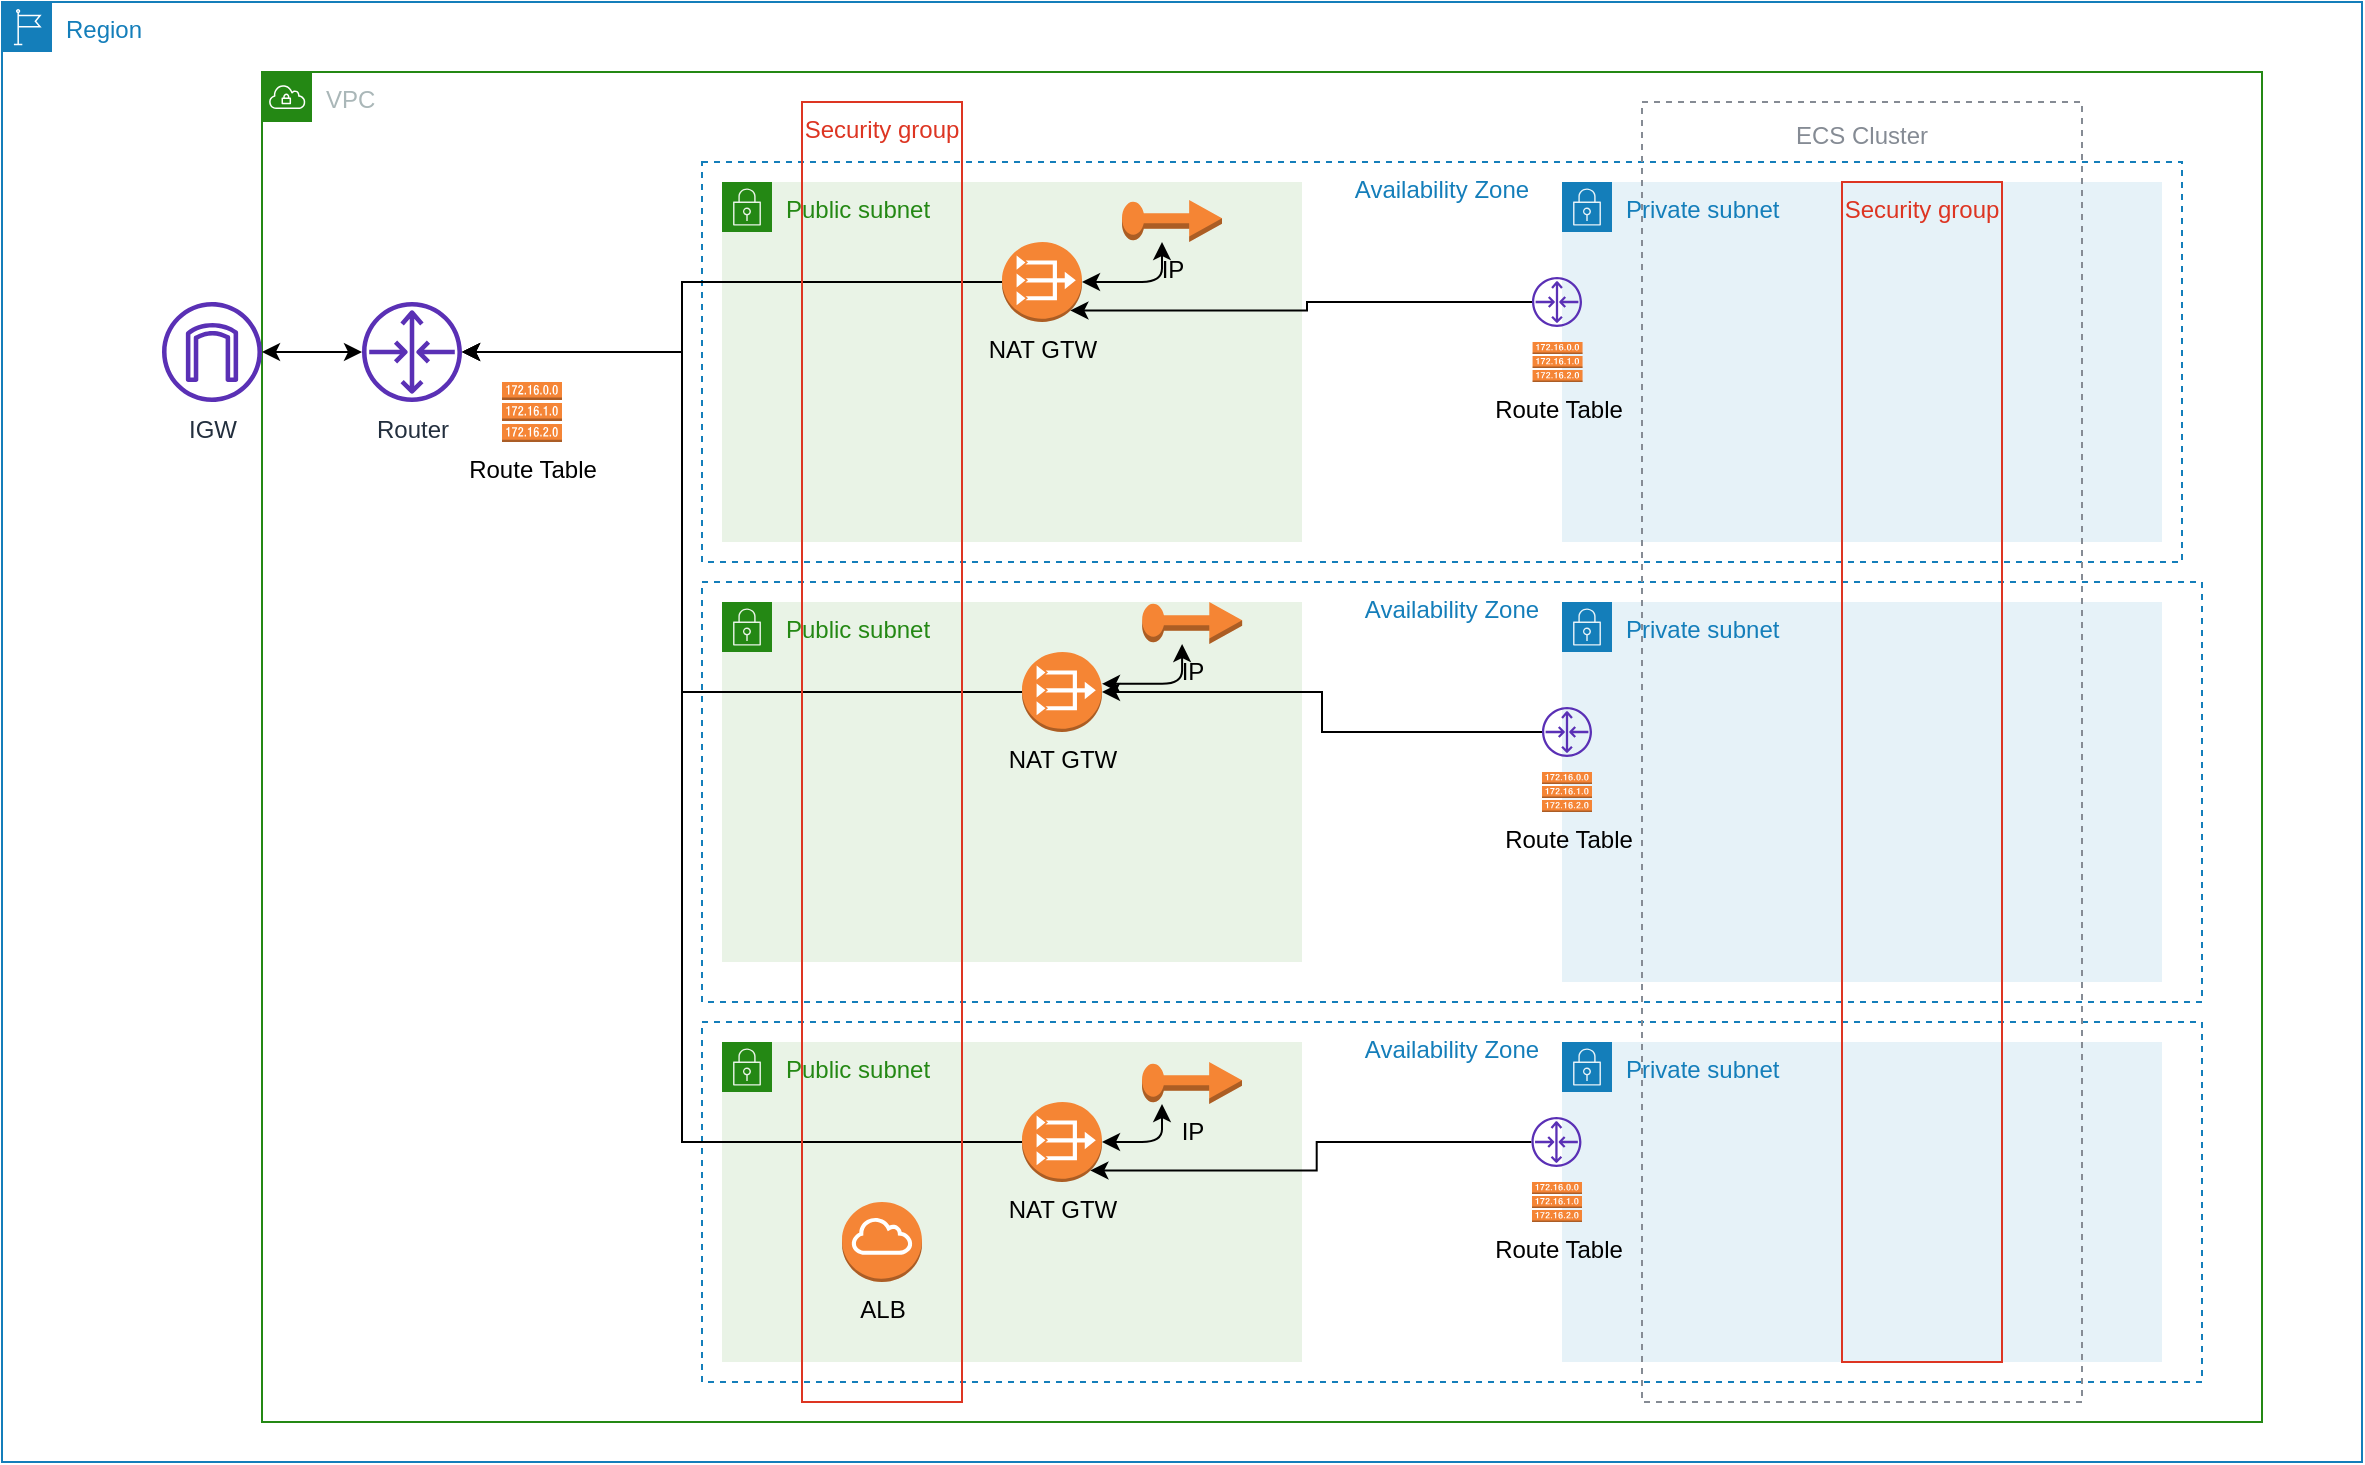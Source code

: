 <mxfile version="12.5.3" type="device"><diagram id="FjJtMdxkOyUrOTDVEdk5" name="Page-1"><mxGraphModel dx="1385" dy="685" grid="1" gridSize="10" guides="1" tooltips="1" connect="1" arrows="1" fold="1" page="1" pageScale="1" pageWidth="850" pageHeight="1100" math="0" shadow="0"><root><mxCell id="0"/><mxCell id="1" parent="0"/><mxCell id="QvEk_dxjQboPexSHTVp_-1" value="Region" style="points=[[0,0],[0.25,0],[0.5,0],[0.75,0],[1,0],[1,0.25],[1,0.5],[1,0.75],[1,1],[0.75,1],[0.5,1],[0.25,1],[0,1],[0,0.75],[0,0.5],[0,0.25]];outlineConnect=0;gradientColor=none;html=1;whiteSpace=wrap;fontSize=12;fontStyle=0;shape=mxgraph.aws4.group;grIcon=mxgraph.aws4.group_region;strokeColor=#147EBA;fillColor=none;verticalAlign=top;align=left;spacingLeft=30;fontColor=#147EBA;dashed=0;" vertex="1" parent="1"><mxGeometry x="200" y="150" width="1180" height="730" as="geometry"/></mxCell><mxCell id="QvEk_dxjQboPexSHTVp_-4" value="VPC" style="points=[[0,0],[0.25,0],[0.5,0],[0.75,0],[1,0],[1,0.25],[1,0.5],[1,0.75],[1,1],[0.75,1],[0.5,1],[0.25,1],[0,1],[0,0.75],[0,0.5],[0,0.25]];outlineConnect=0;gradientColor=none;html=1;whiteSpace=wrap;fontSize=12;fontStyle=0;shape=mxgraph.aws4.group;grIcon=mxgraph.aws4.group_vpc;strokeColor=#248814;fillColor=none;verticalAlign=top;align=left;spacingLeft=30;fontColor=#AAB7B8;dashed=0;" vertex="1" parent="1"><mxGeometry x="330" y="185" width="1000" height="675" as="geometry"/></mxCell><mxCell id="QvEk_dxjQboPexSHTVp_-7" value="IGW" style="outlineConnect=0;fontColor=#232F3E;gradientColor=none;fillColor=#5A30B5;strokeColor=none;dashed=0;verticalLabelPosition=bottom;verticalAlign=top;align=center;html=1;fontSize=12;fontStyle=0;aspect=fixed;pointerEvents=1;shape=mxgraph.aws4.internet_gateway;" vertex="1" parent="1"><mxGeometry x="280" y="300" width="50" height="50" as="geometry"/></mxCell><mxCell id="QvEk_dxjQboPexSHTVp_-8" value="Availability Zone" style="fillColor=none;strokeColor=#147EBA;dashed=1;verticalAlign=top;fontStyle=0;fontColor=#147EBA;" vertex="1" parent="1"><mxGeometry x="550" y="230" width="740" height="200" as="geometry"/></mxCell><mxCell id="QvEk_dxjQboPexSHTVp_-9" value="Availability Zone" style="fillColor=none;strokeColor=#147EBA;dashed=1;verticalAlign=top;fontStyle=0;fontColor=#147EBA;" vertex="1" parent="1"><mxGeometry x="550" y="440" width="750" height="210" as="geometry"/></mxCell><mxCell id="QvEk_dxjQboPexSHTVp_-10" value="Availability Zone" style="fillColor=none;strokeColor=#147EBA;dashed=1;verticalAlign=top;fontStyle=0;fontColor=#147EBA;" vertex="1" parent="1"><mxGeometry x="550" y="660" width="750" height="180" as="geometry"/></mxCell><mxCell id="QvEk_dxjQboPexSHTVp_-11" value="Public subnet" style="points=[[0,0],[0.25,0],[0.5,0],[0.75,0],[1,0],[1,0.25],[1,0.5],[1,0.75],[1,1],[0.75,1],[0.5,1],[0.25,1],[0,1],[0,0.75],[0,0.5],[0,0.25]];outlineConnect=0;gradientColor=none;html=1;whiteSpace=wrap;fontSize=12;fontStyle=0;shape=mxgraph.aws4.group;grIcon=mxgraph.aws4.group_security_group;grStroke=0;strokeColor=#248814;fillColor=#E9F3E6;verticalAlign=top;align=left;spacingLeft=30;fontColor=#248814;dashed=0;" vertex="1" parent="1"><mxGeometry x="560" y="240" width="290" height="180" as="geometry"/></mxCell><mxCell id="QvEk_dxjQboPexSHTVp_-12" value="Public subnet" style="points=[[0,0],[0.25,0],[0.5,0],[0.75,0],[1,0],[1,0.25],[1,0.5],[1,0.75],[1,1],[0.75,1],[0.5,1],[0.25,1],[0,1],[0,0.75],[0,0.5],[0,0.25]];outlineConnect=0;gradientColor=none;html=1;whiteSpace=wrap;fontSize=12;fontStyle=0;shape=mxgraph.aws4.group;grIcon=mxgraph.aws4.group_security_group;grStroke=0;strokeColor=#248814;fillColor=#E9F3E6;verticalAlign=top;align=left;spacingLeft=30;fontColor=#248814;dashed=0;" vertex="1" parent="1"><mxGeometry x="560" y="450" width="290" height="180" as="geometry"/></mxCell><mxCell id="QvEk_dxjQboPexSHTVp_-13" value="Public subnet" style="points=[[0,0],[0.25,0],[0.5,0],[0.75,0],[1,0],[1,0.25],[1,0.5],[1,0.75],[1,1],[0.75,1],[0.5,1],[0.25,1],[0,1],[0,0.75],[0,0.5],[0,0.25]];outlineConnect=0;gradientColor=none;html=1;whiteSpace=wrap;fontSize=12;fontStyle=0;shape=mxgraph.aws4.group;grIcon=mxgraph.aws4.group_security_group;grStroke=0;strokeColor=#248814;fillColor=#E9F3E6;verticalAlign=top;align=left;spacingLeft=30;fontColor=#248814;dashed=0;" vertex="1" parent="1"><mxGeometry x="560" y="670" width="290" height="160" as="geometry"/></mxCell><mxCell id="QvEk_dxjQboPexSHTVp_-14" value="Private subnet" style="points=[[0,0],[0.25,0],[0.5,0],[0.75,0],[1,0],[1,0.25],[1,0.5],[1,0.75],[1,1],[0.75,1],[0.5,1],[0.25,1],[0,1],[0,0.75],[0,0.5],[0,0.25]];outlineConnect=0;gradientColor=none;html=1;whiteSpace=wrap;fontSize=12;fontStyle=0;shape=mxgraph.aws4.group;grIcon=mxgraph.aws4.group_security_group;grStroke=0;strokeColor=#147EBA;fillColor=#E6F2F8;verticalAlign=top;align=left;spacingLeft=30;fontColor=#147EBA;dashed=0;" vertex="1" parent="1"><mxGeometry x="980" y="240" width="300" height="180" as="geometry"/></mxCell><mxCell id="QvEk_dxjQboPexSHTVp_-15" value="Private subnet" style="points=[[0,0],[0.25,0],[0.5,0],[0.75,0],[1,0],[1,0.25],[1,0.5],[1,0.75],[1,1],[0.75,1],[0.5,1],[0.25,1],[0,1],[0,0.75],[0,0.5],[0,0.25]];outlineConnect=0;gradientColor=none;html=1;whiteSpace=wrap;fontSize=12;fontStyle=0;shape=mxgraph.aws4.group;grIcon=mxgraph.aws4.group_security_group;grStroke=0;strokeColor=#147EBA;fillColor=#E6F2F8;verticalAlign=top;align=left;spacingLeft=30;fontColor=#147EBA;dashed=0;" vertex="1" parent="1"><mxGeometry x="980" y="450" width="300" height="190" as="geometry"/></mxCell><mxCell id="QvEk_dxjQboPexSHTVp_-16" value="Private subnet" style="points=[[0,0],[0.25,0],[0.5,0],[0.75,0],[1,0],[1,0.25],[1,0.5],[1,0.75],[1,1],[0.75,1],[0.5,1],[0.25,1],[0,1],[0,0.75],[0,0.5],[0,0.25]];outlineConnect=0;gradientColor=none;html=1;whiteSpace=wrap;fontSize=12;fontStyle=0;shape=mxgraph.aws4.group;grIcon=mxgraph.aws4.group_security_group;grStroke=0;strokeColor=#147EBA;fillColor=#E6F2F8;verticalAlign=top;align=left;spacingLeft=30;fontColor=#147EBA;dashed=0;" vertex="1" parent="1"><mxGeometry x="980" y="670" width="300" height="160" as="geometry"/></mxCell><mxCell id="QvEk_dxjQboPexSHTVp_-59" style="edgeStyle=orthogonalEdgeStyle;rounded=0;orthogonalLoop=1;jettySize=auto;html=1;" edge="1" parent="1" source="QvEk_dxjQboPexSHTVp_-17" target="QvEk_dxjQboPexSHTVp_-33"><mxGeometry relative="1" as="geometry"><Array as="points"><mxPoint x="540" y="290"/><mxPoint x="540" y="325"/></Array></mxGeometry></mxCell><mxCell id="QvEk_dxjQboPexSHTVp_-17" value="NAT GTW" style="outlineConnect=0;dashed=0;verticalLabelPosition=bottom;verticalAlign=top;align=center;html=1;shape=mxgraph.aws3.vpc_nat_gateway;fillColor=#F58534;gradientColor=none;" vertex="1" parent="1"><mxGeometry x="700" y="270" width="40" height="40" as="geometry"/></mxCell><mxCell id="QvEk_dxjQboPexSHTVp_-60" style="edgeStyle=orthogonalEdgeStyle;rounded=0;orthogonalLoop=1;jettySize=auto;html=1;" edge="1" parent="1" source="QvEk_dxjQboPexSHTVp_-18" target="QvEk_dxjQboPexSHTVp_-33"><mxGeometry relative="1" as="geometry"><Array as="points"><mxPoint x="540" y="495"/><mxPoint x="540" y="325"/></Array></mxGeometry></mxCell><mxCell id="QvEk_dxjQboPexSHTVp_-18" value="NAT GTW" style="outlineConnect=0;dashed=0;verticalLabelPosition=bottom;verticalAlign=top;align=center;html=1;shape=mxgraph.aws3.vpc_nat_gateway;fillColor=#F58534;gradientColor=none;" vertex="1" parent="1"><mxGeometry x="710" y="475" width="40" height="40" as="geometry"/></mxCell><mxCell id="QvEk_dxjQboPexSHTVp_-61" style="edgeStyle=orthogonalEdgeStyle;rounded=0;orthogonalLoop=1;jettySize=auto;html=1;" edge="1" parent="1" source="QvEk_dxjQboPexSHTVp_-20" target="QvEk_dxjQboPexSHTVp_-33"><mxGeometry relative="1" as="geometry"><Array as="points"><mxPoint x="540" y="720"/><mxPoint x="540" y="325"/></Array></mxGeometry></mxCell><mxCell id="QvEk_dxjQboPexSHTVp_-20" value="NAT GTW" style="outlineConnect=0;dashed=0;verticalLabelPosition=bottom;verticalAlign=top;align=center;html=1;shape=mxgraph.aws3.vpc_nat_gateway;fillColor=#F58534;gradientColor=none;" vertex="1" parent="1"><mxGeometry x="710" y="700" width="40" height="40" as="geometry"/></mxCell><mxCell id="QvEk_dxjQboPexSHTVp_-24" value="" style="endArrow=classic;startArrow=classic;html=1;edgeStyle=orthogonalEdgeStyle;" edge="1" parent="1" source="QvEk_dxjQboPexSHTVp_-33" target="QvEk_dxjQboPexSHTVp_-7"><mxGeometry width="50" height="50" relative="1" as="geometry"><mxPoint x="740" y="607" as="sourcePoint"/><mxPoint x="330" y="492" as="targetPoint"/><Array as="points"/></mxGeometry></mxCell><mxCell id="QvEk_dxjQboPexSHTVp_-25" value="IP" style="outlineConnect=0;dashed=0;verticalLabelPosition=bottom;verticalAlign=top;align=center;html=1;shape=mxgraph.aws3.elastic_ip;fillColor=#F58534;gradientColor=none;" vertex="1" parent="1"><mxGeometry x="760" y="249" width="50" height="21" as="geometry"/></mxCell><mxCell id="QvEk_dxjQboPexSHTVp_-27" value="" style="endArrow=classic;startArrow=classic;html=1;entryX=1;entryY=0.5;entryDx=0;entryDy=0;entryPerimeter=0;edgeStyle=orthogonalEdgeStyle;" edge="1" parent="1" source="QvEk_dxjQboPexSHTVp_-25" target="QvEk_dxjQboPexSHTVp_-17"><mxGeometry width="50" height="50" relative="1" as="geometry"><mxPoint x="200" y="810" as="sourcePoint"/><mxPoint x="250" y="760" as="targetPoint"/><Array as="points"><mxPoint x="780" y="290"/></Array></mxGeometry></mxCell><mxCell id="QvEk_dxjQboPexSHTVp_-28" value="IP" style="outlineConnect=0;dashed=0;verticalLabelPosition=bottom;verticalAlign=top;align=center;html=1;shape=mxgraph.aws3.elastic_ip;fillColor=#F58534;gradientColor=none;" vertex="1" parent="1"><mxGeometry x="770.07" y="450" width="50" height="21" as="geometry"/></mxCell><mxCell id="QvEk_dxjQboPexSHTVp_-29" value="" style="endArrow=classic;startArrow=classic;html=1;entryX=1;entryY=0.5;entryDx=0;entryDy=0;entryPerimeter=0;edgeStyle=orthogonalEdgeStyle;" edge="1" parent="1" source="QvEk_dxjQboPexSHTVp_-28"><mxGeometry width="50" height="50" relative="1" as="geometry"><mxPoint x="210.07" y="1011" as="sourcePoint"/><mxPoint x="750.0" y="490.93" as="targetPoint"/><Array as="points"><mxPoint x="790.07" y="491"/></Array></mxGeometry></mxCell><mxCell id="QvEk_dxjQboPexSHTVp_-30" value="IP" style="outlineConnect=0;dashed=0;verticalLabelPosition=bottom;verticalAlign=top;align=center;html=1;shape=mxgraph.aws3.elastic_ip;fillColor=#F58534;gradientColor=none;" vertex="1" parent="1"><mxGeometry x="770" y="680" width="50" height="21" as="geometry"/></mxCell><mxCell id="QvEk_dxjQboPexSHTVp_-31" value="" style="endArrow=classic;startArrow=classic;html=1;entryX=1;entryY=0.5;entryDx=0;entryDy=0;entryPerimeter=0;edgeStyle=orthogonalEdgeStyle;" edge="1" parent="1" source="QvEk_dxjQboPexSHTVp_-30" target="QvEk_dxjQboPexSHTVp_-20"><mxGeometry width="50" height="50" relative="1" as="geometry"><mxPoint x="200" y="1121" as="sourcePoint"/><mxPoint x="739.86" y="600.86" as="targetPoint"/><Array as="points"><mxPoint x="780" y="720"/></Array></mxGeometry></mxCell><mxCell id="QvEk_dxjQboPexSHTVp_-32" value="Route Table" style="outlineConnect=0;dashed=0;verticalLabelPosition=bottom;verticalAlign=top;align=center;html=1;shape=mxgraph.aws3.route_table;fillColor=#F58536;gradientColor=none;" vertex="1" parent="1"><mxGeometry x="450" y="340" width="30" height="30" as="geometry"/></mxCell><mxCell id="QvEk_dxjQboPexSHTVp_-33" value="Router" style="outlineConnect=0;fontColor=#232F3E;gradientColor=none;fillColor=#5A30B5;strokeColor=none;dashed=0;verticalLabelPosition=bottom;verticalAlign=top;align=center;html=1;fontSize=12;fontStyle=0;aspect=fixed;pointerEvents=1;shape=mxgraph.aws4.router;" vertex="1" parent="1"><mxGeometry x="380" y="300" width="50" height="50" as="geometry"/></mxCell><mxCell id="QvEk_dxjQboPexSHTVp_-57" style="edgeStyle=orthogonalEdgeStyle;rounded=0;orthogonalLoop=1;jettySize=auto;html=1;" edge="1" parent="1" source="QvEk_dxjQboPexSHTVp_-37" target="QvEk_dxjQboPexSHTVp_-18"><mxGeometry relative="1" as="geometry"/></mxCell><mxCell id="QvEk_dxjQboPexSHTVp_-37" value="" style="outlineConnect=0;fontColor=#232F3E;gradientColor=none;fillColor=#5A30B5;strokeColor=none;dashed=0;verticalLabelPosition=bottom;verticalAlign=top;align=center;html=1;fontSize=12;fontStyle=0;aspect=fixed;pointerEvents=1;shape=mxgraph.aws4.router;" vertex="1" parent="1"><mxGeometry x="970" y="502.5" width="25" height="25" as="geometry"/></mxCell><mxCell id="QvEk_dxjQboPexSHTVp_-39" value="Route Table" style="outlineConnect=0;dashed=0;verticalLabelPosition=bottom;verticalAlign=top;align=center;html=1;shape=mxgraph.aws3.route_table;fillColor=#F58536;gradientColor=none;" vertex="1" parent="1"><mxGeometry x="970" y="535" width="25" height="20" as="geometry"/></mxCell><mxCell id="QvEk_dxjQboPexSHTVp_-56" style="edgeStyle=orthogonalEdgeStyle;rounded=0;orthogonalLoop=1;jettySize=auto;html=1;entryX=0.855;entryY=0.855;entryDx=0;entryDy=0;entryPerimeter=0;" edge="1" parent="1" source="QvEk_dxjQboPexSHTVp_-48" target="QvEk_dxjQboPexSHTVp_-20"><mxGeometry relative="1" as="geometry"/></mxCell><mxCell id="QvEk_dxjQboPexSHTVp_-48" value="" style="outlineConnect=0;fontColor=#232F3E;gradientColor=none;fillColor=#5A30B5;strokeColor=none;dashed=0;verticalLabelPosition=bottom;verticalAlign=top;align=center;html=1;fontSize=12;fontStyle=0;aspect=fixed;pointerEvents=1;shape=mxgraph.aws4.router;" vertex="1" parent="1"><mxGeometry x="964.72" y="707.5" width="25" height="25" as="geometry"/></mxCell><mxCell id="QvEk_dxjQboPexSHTVp_-49" value="Route Table" style="outlineConnect=0;dashed=0;verticalLabelPosition=bottom;verticalAlign=top;align=center;html=1;shape=mxgraph.aws3.route_table;fillColor=#F58536;gradientColor=none;" vertex="1" parent="1"><mxGeometry x="965" y="740" width="25" height="20" as="geometry"/></mxCell><mxCell id="QvEk_dxjQboPexSHTVp_-58" style="edgeStyle=orthogonalEdgeStyle;rounded=0;orthogonalLoop=1;jettySize=auto;html=1;entryX=0.855;entryY=0.855;entryDx=0;entryDy=0;entryPerimeter=0;" edge="1" parent="1" source="QvEk_dxjQboPexSHTVp_-50" target="QvEk_dxjQboPexSHTVp_-17"><mxGeometry relative="1" as="geometry"/></mxCell><mxCell id="QvEk_dxjQboPexSHTVp_-50" value="" style="outlineConnect=0;fontColor=#232F3E;gradientColor=none;fillColor=#5A30B5;strokeColor=none;dashed=0;verticalLabelPosition=bottom;verticalAlign=top;align=center;html=1;fontSize=12;fontStyle=0;aspect=fixed;pointerEvents=1;shape=mxgraph.aws4.router;" vertex="1" parent="1"><mxGeometry x="965" y="287.5" width="25" height="25" as="geometry"/></mxCell><mxCell id="QvEk_dxjQboPexSHTVp_-51" value="Route Table" style="outlineConnect=0;dashed=0;verticalLabelPosition=bottom;verticalAlign=top;align=center;html=1;shape=mxgraph.aws3.route_table;fillColor=#F58536;gradientColor=none;" vertex="1" parent="1"><mxGeometry x="965.28" y="320" width="25" height="20" as="geometry"/></mxCell><mxCell id="QvEk_dxjQboPexSHTVp_-63" value="Security group" style="fillColor=none;strokeColor=#DD3522;verticalAlign=top;fontStyle=0;fontColor=#DD3522;" vertex="1" parent="1"><mxGeometry x="600" y="200" width="80" height="650" as="geometry"/></mxCell><mxCell id="QvEk_dxjQboPexSHTVp_-55" value="ALB" style="outlineConnect=0;dashed=0;verticalLabelPosition=bottom;verticalAlign=top;align=center;html=1;shape=mxgraph.aws3.internet_gateway;fillColor=#F58536;gradientColor=none;" vertex="1" parent="1"><mxGeometry x="620" y="750" width="40" height="40" as="geometry"/></mxCell><mxCell id="QvEk_dxjQboPexSHTVp_-65" value="ECS Cluster" style="outlineConnect=0;gradientColor=none;html=1;whiteSpace=wrap;fontSize=12;fontStyle=0;strokeColor=#858B94;fillColor=none;verticalAlign=top;align=center;fontColor=#858B94;dashed=1;spacingTop=3;" vertex="1" parent="1"><mxGeometry x="1020" y="200" width="220" height="650" as="geometry"/></mxCell><mxCell id="QvEk_dxjQboPexSHTVp_-64" value="Security group" style="fillColor=none;strokeColor=#DD3522;verticalAlign=top;fontStyle=0;fontColor=#DD3522;" vertex="1" parent="1"><mxGeometry x="1120" y="240" width="80" height="590" as="geometry"/></mxCell></root></mxGraphModel></diagram></mxfile>